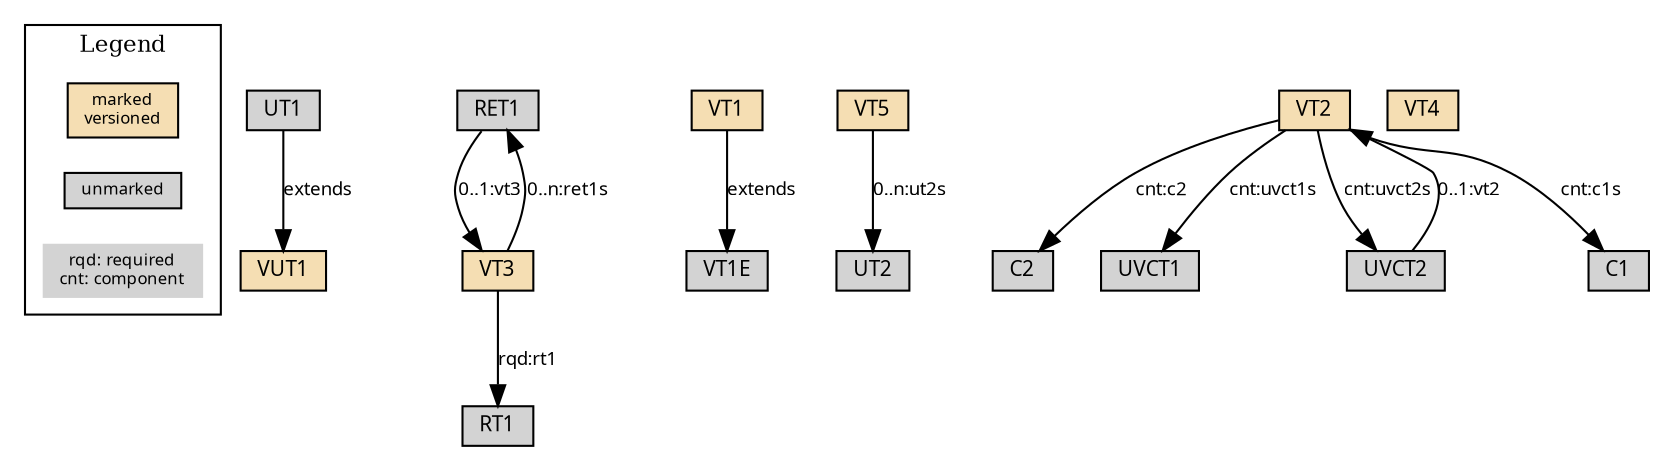 digraph pdl_model {
    node[shape=box,fontsize=8,fontname=verdana,height=0.2,width=0.2,style=filled];
    ranksep=0.05;
    edge[style=invis];
    marked -> unmarked;
    unmarked -> qualifiers;
    subgraph cluster_legend {
      label="Legend";
      fontsize=11;

      marked[label="marked\nversioned",fillcolor=Wheat];
      unmarked[label=unmarked];
      qualifiers[label="rqd: required\ncnt: component",shape=plaintext];
    }

    node[fontsize=10];
    edge[fontsize=9,fontname=verdana,style=solid,minlen=2];


    VUT1[fillcolor=Wheat];
    RET1 -> VT3[label="0..1:vt3"];
    VT1[fillcolor=Wheat];
    VT1 -> VT1E[label="extends"];
    VT5[fillcolor=Wheat];
    VT5 -> UT2[label="0..n:ut2s"];
    VT2[fillcolor=Wheat];
    VT2 -> C2[label="cnt:c2"];
    VT2 -> UVCT1[label="cnt:uvct1s"];
    VT2 -> UVCT2[label="cnt:uvct2s"];
    VT2 -> C1[label="cnt:c1s"];
    VT3[fillcolor=Wheat];
    VT3 -> RET1[label="0..n:ret1s"];
    VT3 -> RT1[label="rqd:rt1"];
    VT4[fillcolor=Wheat];
    UVCT2 -> VT2[label="0..1:vt2"];
    UT1 -> VUT1[label="extends"];
}
